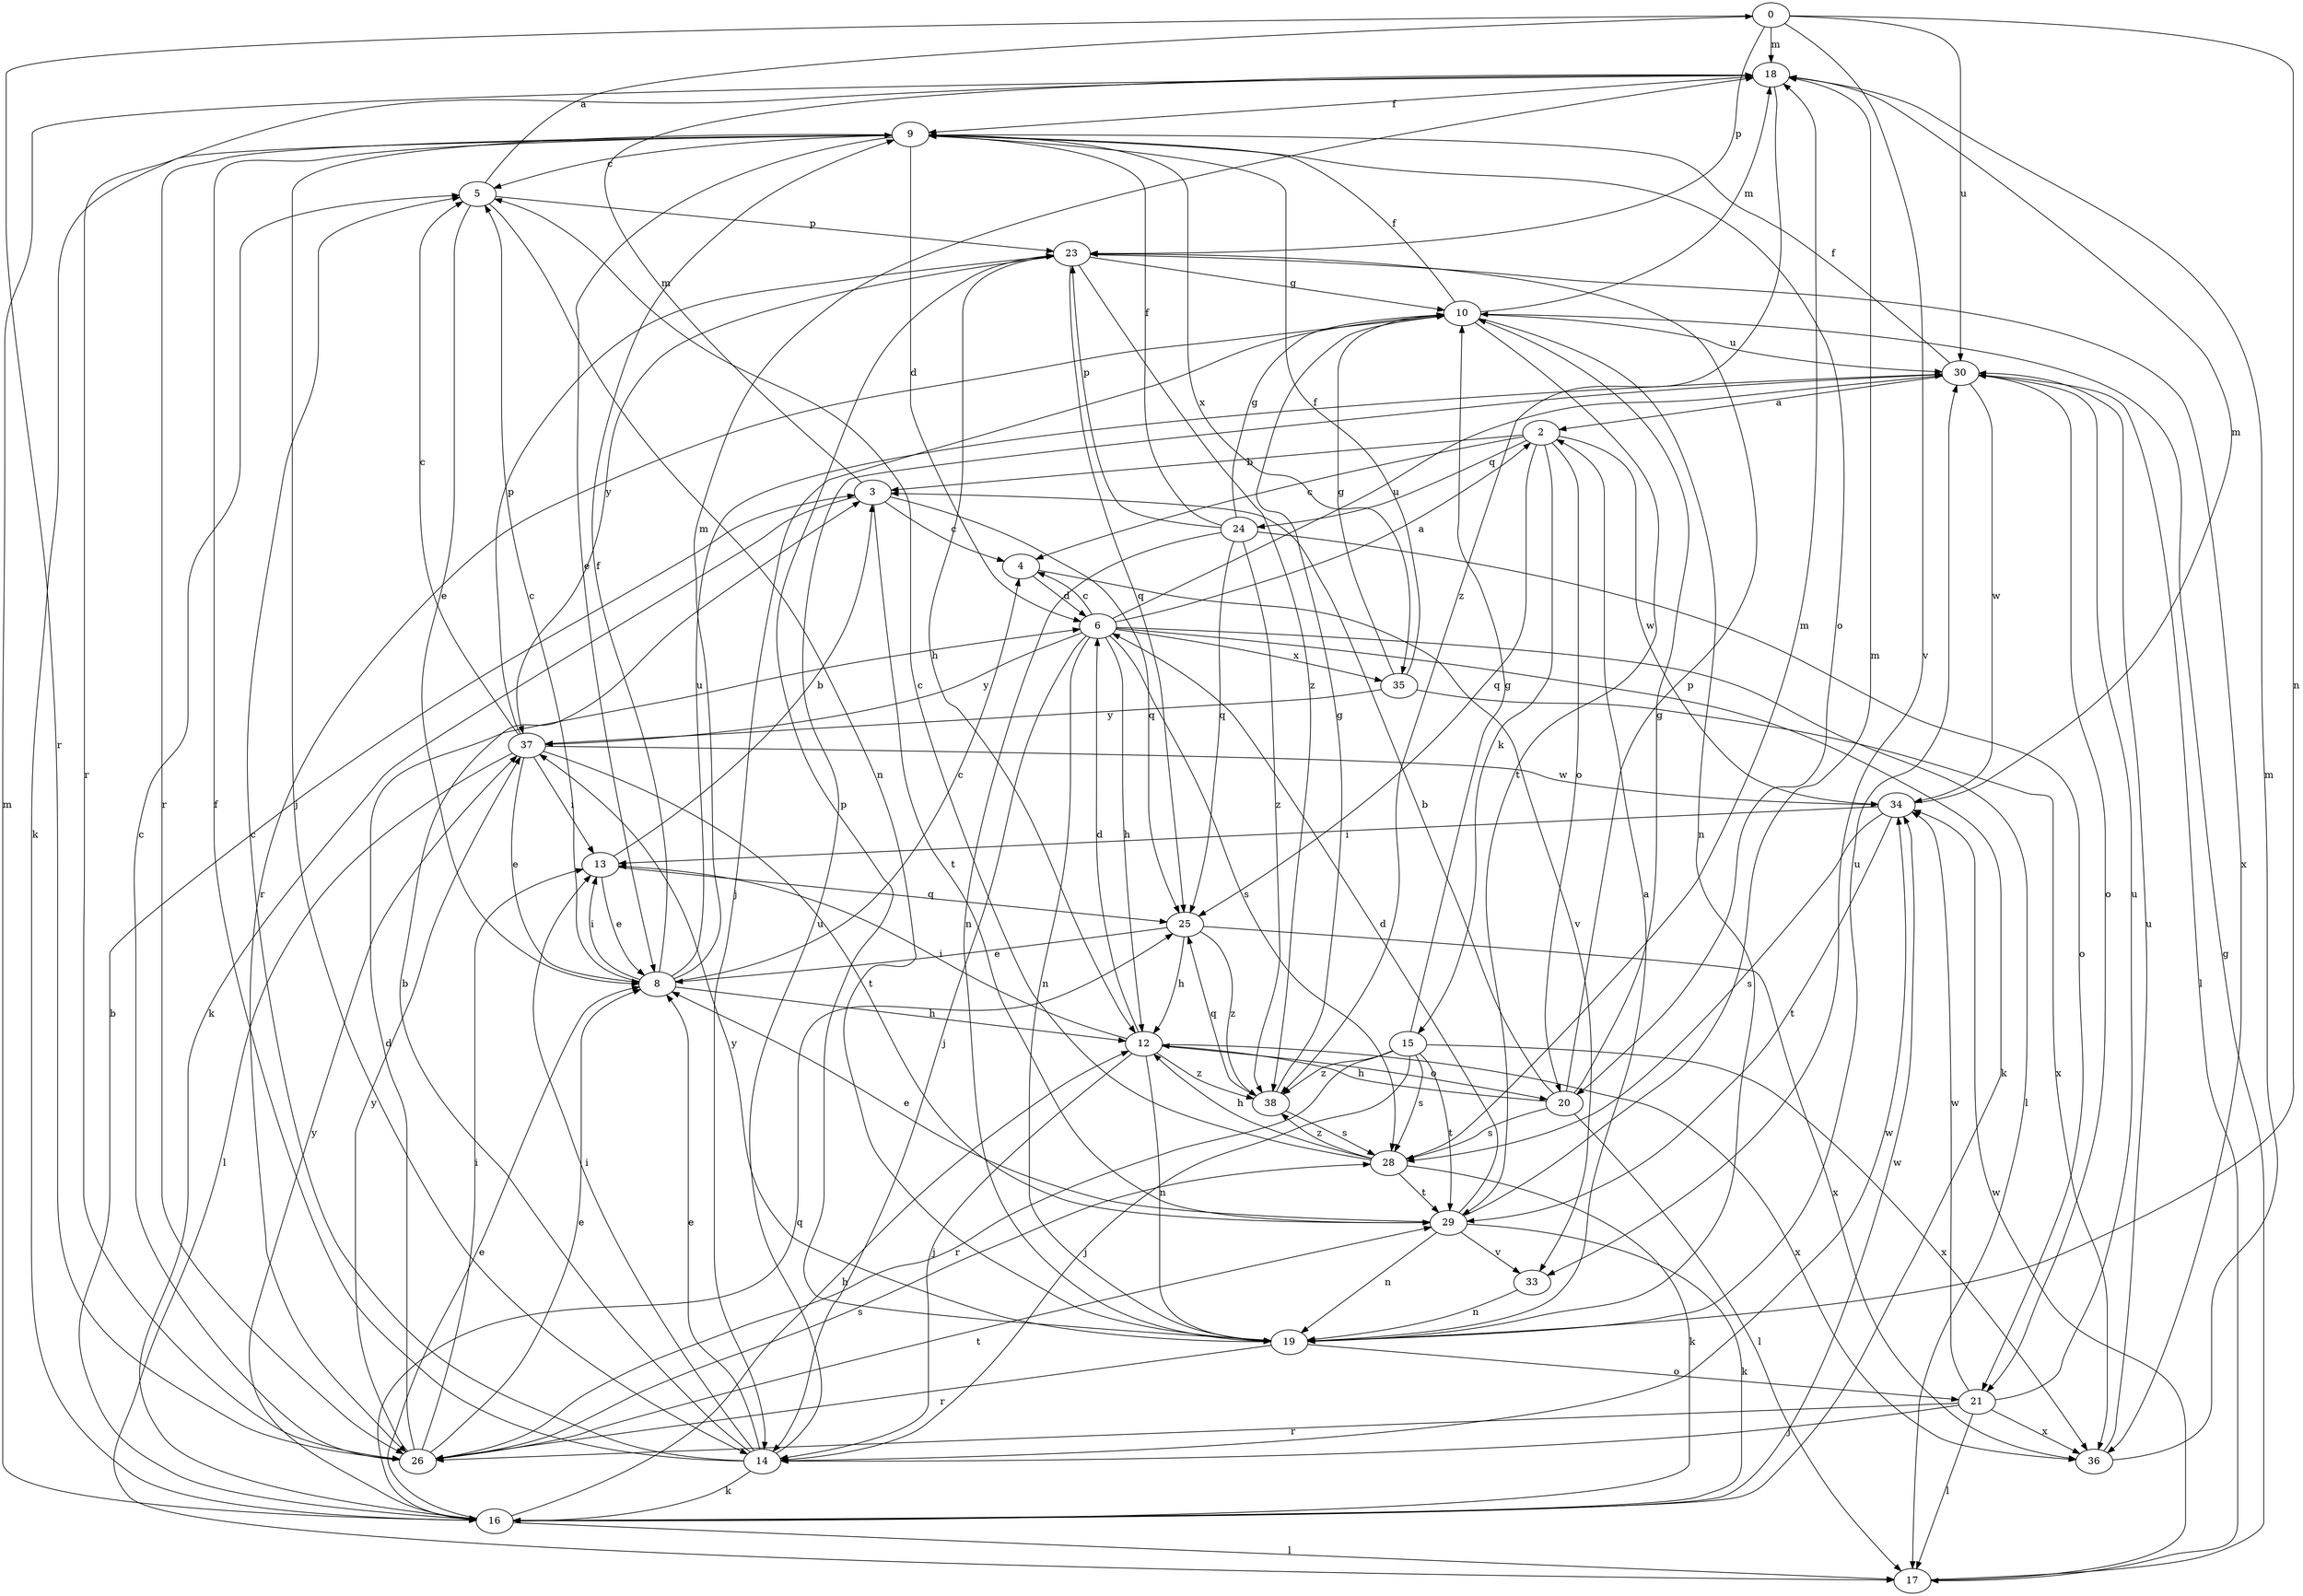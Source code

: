 strict digraph  {
0;
2;
3;
4;
5;
6;
8;
9;
10;
12;
13;
14;
15;
16;
17;
18;
19;
20;
21;
23;
24;
25;
26;
28;
29;
30;
33;
34;
35;
36;
37;
38;
0 -> 18  [label=m];
0 -> 19  [label=n];
0 -> 23  [label=p];
0 -> 26  [label=r];
0 -> 30  [label=u];
0 -> 33  [label=v];
2 -> 3  [label=b];
2 -> 4  [label=c];
2 -> 15  [label=k];
2 -> 20  [label=o];
2 -> 24  [label=q];
2 -> 25  [label=q];
2 -> 34  [label=w];
3 -> 4  [label=c];
3 -> 16  [label=k];
3 -> 18  [label=m];
3 -> 25  [label=q];
3 -> 29  [label=t];
4 -> 6  [label=d];
4 -> 33  [label=v];
5 -> 0  [label=a];
5 -> 8  [label=e];
5 -> 19  [label=n];
5 -> 23  [label=p];
6 -> 2  [label=a];
6 -> 4  [label=c];
6 -> 12  [label=h];
6 -> 14  [label=j];
6 -> 16  [label=k];
6 -> 17  [label=l];
6 -> 19  [label=n];
6 -> 28  [label=s];
6 -> 30  [label=u];
6 -> 35  [label=x];
6 -> 37  [label=y];
8 -> 4  [label=c];
8 -> 5  [label=c];
8 -> 9  [label=f];
8 -> 12  [label=h];
8 -> 13  [label=i];
8 -> 18  [label=m];
8 -> 30  [label=u];
9 -> 5  [label=c];
9 -> 6  [label=d];
9 -> 8  [label=e];
9 -> 14  [label=j];
9 -> 16  [label=k];
9 -> 20  [label=o];
9 -> 26  [label=r];
9 -> 35  [label=x];
10 -> 9  [label=f];
10 -> 14  [label=j];
10 -> 18  [label=m];
10 -> 19  [label=n];
10 -> 26  [label=r];
10 -> 29  [label=t];
10 -> 30  [label=u];
12 -> 6  [label=d];
12 -> 13  [label=i];
12 -> 14  [label=j];
12 -> 19  [label=n];
12 -> 20  [label=o];
12 -> 36  [label=x];
12 -> 38  [label=z];
13 -> 3  [label=b];
13 -> 8  [label=e];
13 -> 25  [label=q];
14 -> 3  [label=b];
14 -> 5  [label=c];
14 -> 8  [label=e];
14 -> 9  [label=f];
14 -> 13  [label=i];
14 -> 16  [label=k];
14 -> 30  [label=u];
14 -> 34  [label=w];
15 -> 10  [label=g];
15 -> 14  [label=j];
15 -> 26  [label=r];
15 -> 28  [label=s];
15 -> 29  [label=t];
15 -> 36  [label=x];
15 -> 38  [label=z];
16 -> 3  [label=b];
16 -> 8  [label=e];
16 -> 12  [label=h];
16 -> 17  [label=l];
16 -> 18  [label=m];
16 -> 25  [label=q];
16 -> 34  [label=w];
16 -> 37  [label=y];
17 -> 10  [label=g];
17 -> 34  [label=w];
18 -> 9  [label=f];
18 -> 26  [label=r];
18 -> 38  [label=z];
19 -> 2  [label=a];
19 -> 21  [label=o];
19 -> 23  [label=p];
19 -> 26  [label=r];
19 -> 30  [label=u];
19 -> 37  [label=y];
20 -> 3  [label=b];
20 -> 10  [label=g];
20 -> 12  [label=h];
20 -> 17  [label=l];
20 -> 23  [label=p];
20 -> 28  [label=s];
21 -> 14  [label=j];
21 -> 17  [label=l];
21 -> 26  [label=r];
21 -> 30  [label=u];
21 -> 34  [label=w];
21 -> 36  [label=x];
23 -> 10  [label=g];
23 -> 12  [label=h];
23 -> 25  [label=q];
23 -> 36  [label=x];
23 -> 37  [label=y];
23 -> 38  [label=z];
24 -> 9  [label=f];
24 -> 10  [label=g];
24 -> 19  [label=n];
24 -> 21  [label=o];
24 -> 23  [label=p];
24 -> 25  [label=q];
24 -> 38  [label=z];
25 -> 8  [label=e];
25 -> 12  [label=h];
25 -> 36  [label=x];
25 -> 38  [label=z];
26 -> 5  [label=c];
26 -> 6  [label=d];
26 -> 8  [label=e];
26 -> 13  [label=i];
26 -> 28  [label=s];
26 -> 29  [label=t];
26 -> 37  [label=y];
28 -> 5  [label=c];
28 -> 12  [label=h];
28 -> 16  [label=k];
28 -> 18  [label=m];
28 -> 29  [label=t];
28 -> 38  [label=z];
29 -> 6  [label=d];
29 -> 8  [label=e];
29 -> 16  [label=k];
29 -> 18  [label=m];
29 -> 19  [label=n];
29 -> 33  [label=v];
30 -> 2  [label=a];
30 -> 9  [label=f];
30 -> 17  [label=l];
30 -> 21  [label=o];
30 -> 34  [label=w];
33 -> 19  [label=n];
34 -> 13  [label=i];
34 -> 18  [label=m];
34 -> 28  [label=s];
34 -> 29  [label=t];
35 -> 9  [label=f];
35 -> 10  [label=g];
35 -> 36  [label=x];
35 -> 37  [label=y];
36 -> 18  [label=m];
36 -> 30  [label=u];
37 -> 5  [label=c];
37 -> 8  [label=e];
37 -> 13  [label=i];
37 -> 17  [label=l];
37 -> 23  [label=p];
37 -> 29  [label=t];
37 -> 34  [label=w];
38 -> 10  [label=g];
38 -> 25  [label=q];
38 -> 28  [label=s];
}
